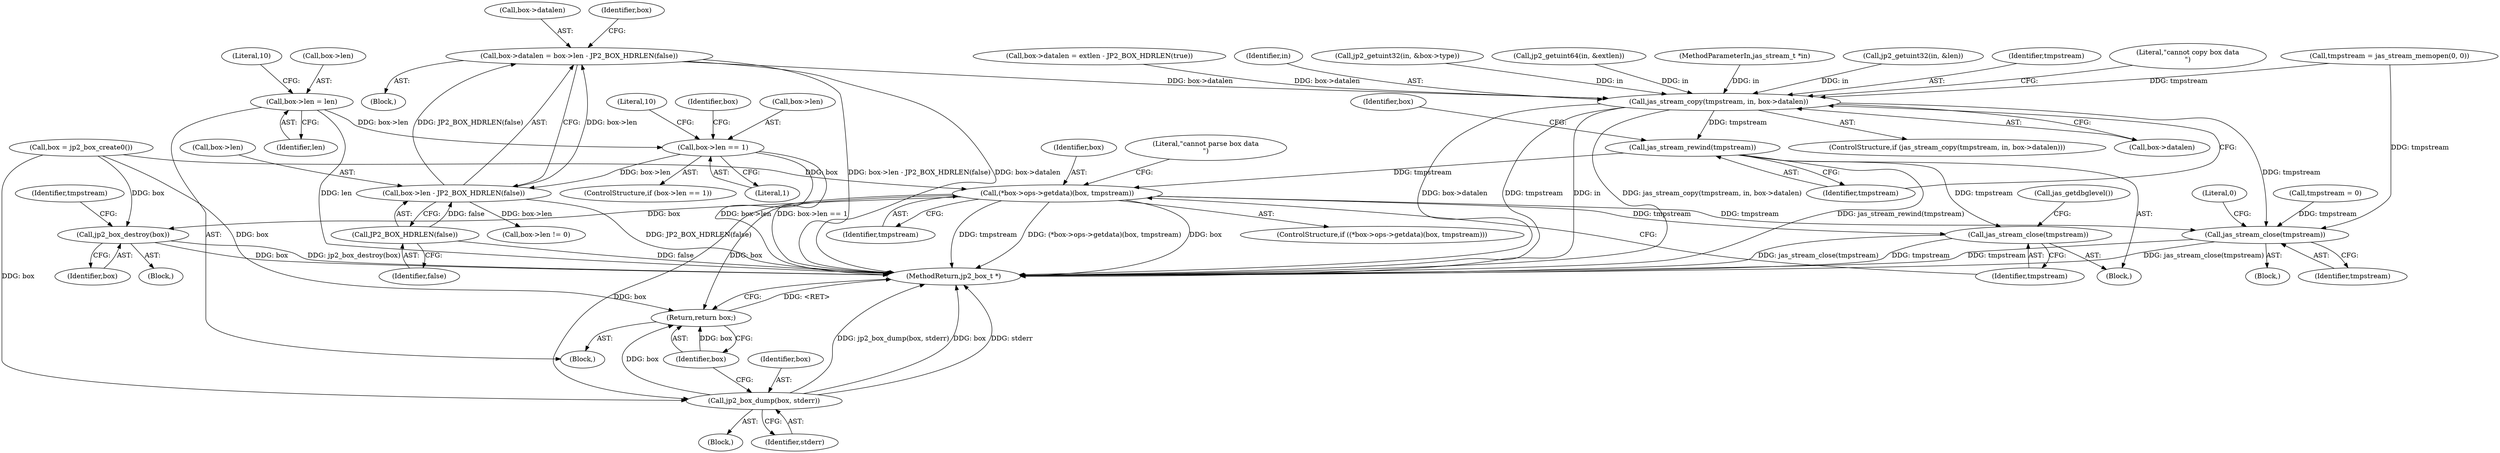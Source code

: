 digraph "0_jasper_e96fc4fdd525fa0ede28074a7e2b1caf94b58b0d_0@integer" {
"1000213" [label="(Call,box->datalen = box->len - JP2_BOX_HDRLEN(false))"];
"1000217" [label="(Call,box->len - JP2_BOX_HDRLEN(false))"];
"1000172" [label="(Call,box->len == 1)"];
"1000147" [label="(Call,box->len = len)"];
"1000221" [label="(Call,JP2_BOX_HDRLEN(false))"];
"1000262" [label="(Call,jas_stream_copy(tmpstream, in, box->datalen))"];
"1000272" [label="(Call,jas_stream_rewind(tmpstream))"];
"1000290" [label="(Call,(*box->ops->getdata)(box, tmpstream))"];
"1000297" [label="(Call,jas_stream_close(tmpstream))"];
"1000304" [label="(Call,jp2_box_dump(box, stderr))"];
"1000307" [label="(Return,return box;)"];
"1000313" [label="(Call,jp2_box_destroy(box))"];
"1000318" [label="(Call,jas_stream_close(tmpstream))"];
"1000305" [label="(Identifier,box)"];
"1000316" [label="(Identifier,tmpstream)"];
"1000262" [label="(Call,jas_stream_copy(tmpstream, in, box->datalen))"];
"1000215" [label="(Identifier,box)"];
"1000297" [label="(Call,jas_stream_close(tmpstream))"];
"1000301" [label="(Call,jas_getdbglevel())"];
"1000176" [label="(Literal,1)"];
"1000222" [label="(Identifier,false)"];
"1000153" [label="(Literal,10)"];
"1000261" [label="(ControlStructure,if (jas_stream_copy(tmpstream, in, box->datalen)))"];
"1000151" [label="(Identifier,len)"];
"1000148" [label="(Call,box->len)"];
"1000263" [label="(Identifier,tmpstream)"];
"1000321" [label="(Literal,0)"];
"1000112" [label="(Call,tmpstream = 0)"];
"1000254" [label="(Call,tmpstream = jas_stream_memopen(0, 0))"];
"1000295" [label="(Literal,\"cannot parse box data\n\")"];
"1000276" [label="(Identifier,box)"];
"1000291" [label="(Identifier,box)"];
"1000303" [label="(Block,)"];
"1000308" [label="(Identifier,box)"];
"1000225" [label="(Call,box->len != 0)"];
"1000314" [label="(Identifier,box)"];
"1000117" [label="(Call,box = jp2_box_create0())"];
"1000312" [label="(Block,)"];
"1000322" [label="(MethodReturn,jp2_box_t *)"];
"1000213" [label="(Call,box->datalen = box->len - JP2_BOX_HDRLEN(false))"];
"1000171" [label="(ControlStructure,if (box->len == 1))"];
"1000317" [label="(Block,)"];
"1000212" [label="(Block,)"];
"1000298" [label="(Identifier,tmpstream)"];
"1000313" [label="(Call,jp2_box_destroy(box))"];
"1000173" [label="(Call,box->len)"];
"1000217" [label="(Call,box->len - JP2_BOX_HDRLEN(false))"];
"1000172" [label="(Call,box->len == 1)"];
"1000265" [label="(Call,box->datalen)"];
"1000218" [label="(Call,box->len)"];
"1000270" [label="(Literal,\"cannot copy box data\n\")"];
"1000102" [label="(Block,)"];
"1000179" [label="(Literal,10)"];
"1000203" [label="(Call,box->datalen = extlen - JP2_BOX_HDRLEN(true))"];
"1000318" [label="(Call,jas_stream_close(tmpstream))"];
"1000304" [label="(Call,jp2_box_dump(box, stderr))"];
"1000264" [label="(Identifier,in)"];
"1000273" [label="(Identifier,tmpstream)"];
"1000128" [label="(Call,jp2_getuint32(in, &box->type))"];
"1000319" [label="(Identifier,tmpstream)"];
"1000182" [label="(Call,jp2_getuint64(in, &extlen))"];
"1000214" [label="(Call,box->datalen)"];
"1000289" [label="(ControlStructure,if ((*box->ops->getdata)(box, tmpstream)))"];
"1000101" [label="(MethodParameterIn,jas_stream_t *in)"];
"1000306" [label="(Identifier,stderr)"];
"1000227" [label="(Identifier,box)"];
"1000307" [label="(Return,return box;)"];
"1000124" [label="(Call,jp2_getuint32(in, &len))"];
"1000251" [label="(Block,)"];
"1000147" [label="(Call,box->len = len)"];
"1000290" [label="(Call,(*box->ops->getdata)(box, tmpstream))"];
"1000221" [label="(Call,JP2_BOX_HDRLEN(false))"];
"1000292" [label="(Identifier,tmpstream)"];
"1000272" [label="(Call,jas_stream_rewind(tmpstream))"];
"1000213" -> "1000212"  [label="AST: "];
"1000213" -> "1000217"  [label="CFG: "];
"1000214" -> "1000213"  [label="AST: "];
"1000217" -> "1000213"  [label="AST: "];
"1000227" -> "1000213"  [label="CFG: "];
"1000213" -> "1000322"  [label="DDG: box->len - JP2_BOX_HDRLEN(false)"];
"1000213" -> "1000322"  [label="DDG: box->datalen"];
"1000217" -> "1000213"  [label="DDG: box->len"];
"1000217" -> "1000213"  [label="DDG: JP2_BOX_HDRLEN(false)"];
"1000213" -> "1000262"  [label="DDG: box->datalen"];
"1000217" -> "1000221"  [label="CFG: "];
"1000218" -> "1000217"  [label="AST: "];
"1000221" -> "1000217"  [label="AST: "];
"1000217" -> "1000322"  [label="DDG: JP2_BOX_HDRLEN(false)"];
"1000172" -> "1000217"  [label="DDG: box->len"];
"1000221" -> "1000217"  [label="DDG: false"];
"1000217" -> "1000225"  [label="DDG: box->len"];
"1000172" -> "1000171"  [label="AST: "];
"1000172" -> "1000176"  [label="CFG: "];
"1000173" -> "1000172"  [label="AST: "];
"1000176" -> "1000172"  [label="AST: "];
"1000179" -> "1000172"  [label="CFG: "];
"1000215" -> "1000172"  [label="CFG: "];
"1000172" -> "1000322"  [label="DDG: box->len == 1"];
"1000172" -> "1000322"  [label="DDG: box->len"];
"1000147" -> "1000172"  [label="DDG: box->len"];
"1000147" -> "1000102"  [label="AST: "];
"1000147" -> "1000151"  [label="CFG: "];
"1000148" -> "1000147"  [label="AST: "];
"1000151" -> "1000147"  [label="AST: "];
"1000153" -> "1000147"  [label="CFG: "];
"1000147" -> "1000322"  [label="DDG: len"];
"1000221" -> "1000222"  [label="CFG: "];
"1000222" -> "1000221"  [label="AST: "];
"1000221" -> "1000322"  [label="DDG: false"];
"1000262" -> "1000261"  [label="AST: "];
"1000262" -> "1000265"  [label="CFG: "];
"1000263" -> "1000262"  [label="AST: "];
"1000264" -> "1000262"  [label="AST: "];
"1000265" -> "1000262"  [label="AST: "];
"1000270" -> "1000262"  [label="CFG: "];
"1000273" -> "1000262"  [label="CFG: "];
"1000262" -> "1000322"  [label="DDG: box->datalen"];
"1000262" -> "1000322"  [label="DDG: tmpstream"];
"1000262" -> "1000322"  [label="DDG: in"];
"1000262" -> "1000322"  [label="DDG: jas_stream_copy(tmpstream, in, box->datalen)"];
"1000254" -> "1000262"  [label="DDG: tmpstream"];
"1000124" -> "1000262"  [label="DDG: in"];
"1000128" -> "1000262"  [label="DDG: in"];
"1000182" -> "1000262"  [label="DDG: in"];
"1000101" -> "1000262"  [label="DDG: in"];
"1000203" -> "1000262"  [label="DDG: box->datalen"];
"1000262" -> "1000272"  [label="DDG: tmpstream"];
"1000262" -> "1000318"  [label="DDG: tmpstream"];
"1000272" -> "1000251"  [label="AST: "];
"1000272" -> "1000273"  [label="CFG: "];
"1000273" -> "1000272"  [label="AST: "];
"1000276" -> "1000272"  [label="CFG: "];
"1000272" -> "1000322"  [label="DDG: jas_stream_rewind(tmpstream)"];
"1000272" -> "1000290"  [label="DDG: tmpstream"];
"1000272" -> "1000297"  [label="DDG: tmpstream"];
"1000290" -> "1000289"  [label="AST: "];
"1000290" -> "1000292"  [label="CFG: "];
"1000291" -> "1000290"  [label="AST: "];
"1000292" -> "1000290"  [label="AST: "];
"1000295" -> "1000290"  [label="CFG: "];
"1000298" -> "1000290"  [label="CFG: "];
"1000290" -> "1000322"  [label="DDG: box"];
"1000290" -> "1000322"  [label="DDG: tmpstream"];
"1000290" -> "1000322"  [label="DDG: (*box->ops->getdata)(box, tmpstream)"];
"1000117" -> "1000290"  [label="DDG: box"];
"1000290" -> "1000297"  [label="DDG: tmpstream"];
"1000290" -> "1000304"  [label="DDG: box"];
"1000290" -> "1000307"  [label="DDG: box"];
"1000290" -> "1000313"  [label="DDG: box"];
"1000290" -> "1000318"  [label="DDG: tmpstream"];
"1000297" -> "1000251"  [label="AST: "];
"1000297" -> "1000298"  [label="CFG: "];
"1000298" -> "1000297"  [label="AST: "];
"1000301" -> "1000297"  [label="CFG: "];
"1000297" -> "1000322"  [label="DDG: tmpstream"];
"1000297" -> "1000322"  [label="DDG: jas_stream_close(tmpstream)"];
"1000304" -> "1000303"  [label="AST: "];
"1000304" -> "1000306"  [label="CFG: "];
"1000305" -> "1000304"  [label="AST: "];
"1000306" -> "1000304"  [label="AST: "];
"1000308" -> "1000304"  [label="CFG: "];
"1000304" -> "1000322"  [label="DDG: jp2_box_dump(box, stderr)"];
"1000304" -> "1000322"  [label="DDG: box"];
"1000304" -> "1000322"  [label="DDG: stderr"];
"1000117" -> "1000304"  [label="DDG: box"];
"1000304" -> "1000307"  [label="DDG: box"];
"1000307" -> "1000102"  [label="AST: "];
"1000307" -> "1000308"  [label="CFG: "];
"1000308" -> "1000307"  [label="AST: "];
"1000322" -> "1000307"  [label="CFG: "];
"1000307" -> "1000322"  [label="DDG: <RET>"];
"1000308" -> "1000307"  [label="DDG: box"];
"1000117" -> "1000307"  [label="DDG: box"];
"1000313" -> "1000312"  [label="AST: "];
"1000313" -> "1000314"  [label="CFG: "];
"1000314" -> "1000313"  [label="AST: "];
"1000316" -> "1000313"  [label="CFG: "];
"1000313" -> "1000322"  [label="DDG: jp2_box_destroy(box)"];
"1000313" -> "1000322"  [label="DDG: box"];
"1000117" -> "1000313"  [label="DDG: box"];
"1000318" -> "1000317"  [label="AST: "];
"1000318" -> "1000319"  [label="CFG: "];
"1000319" -> "1000318"  [label="AST: "];
"1000321" -> "1000318"  [label="CFG: "];
"1000318" -> "1000322"  [label="DDG: jas_stream_close(tmpstream)"];
"1000318" -> "1000322"  [label="DDG: tmpstream"];
"1000254" -> "1000318"  [label="DDG: tmpstream"];
"1000112" -> "1000318"  [label="DDG: tmpstream"];
}
